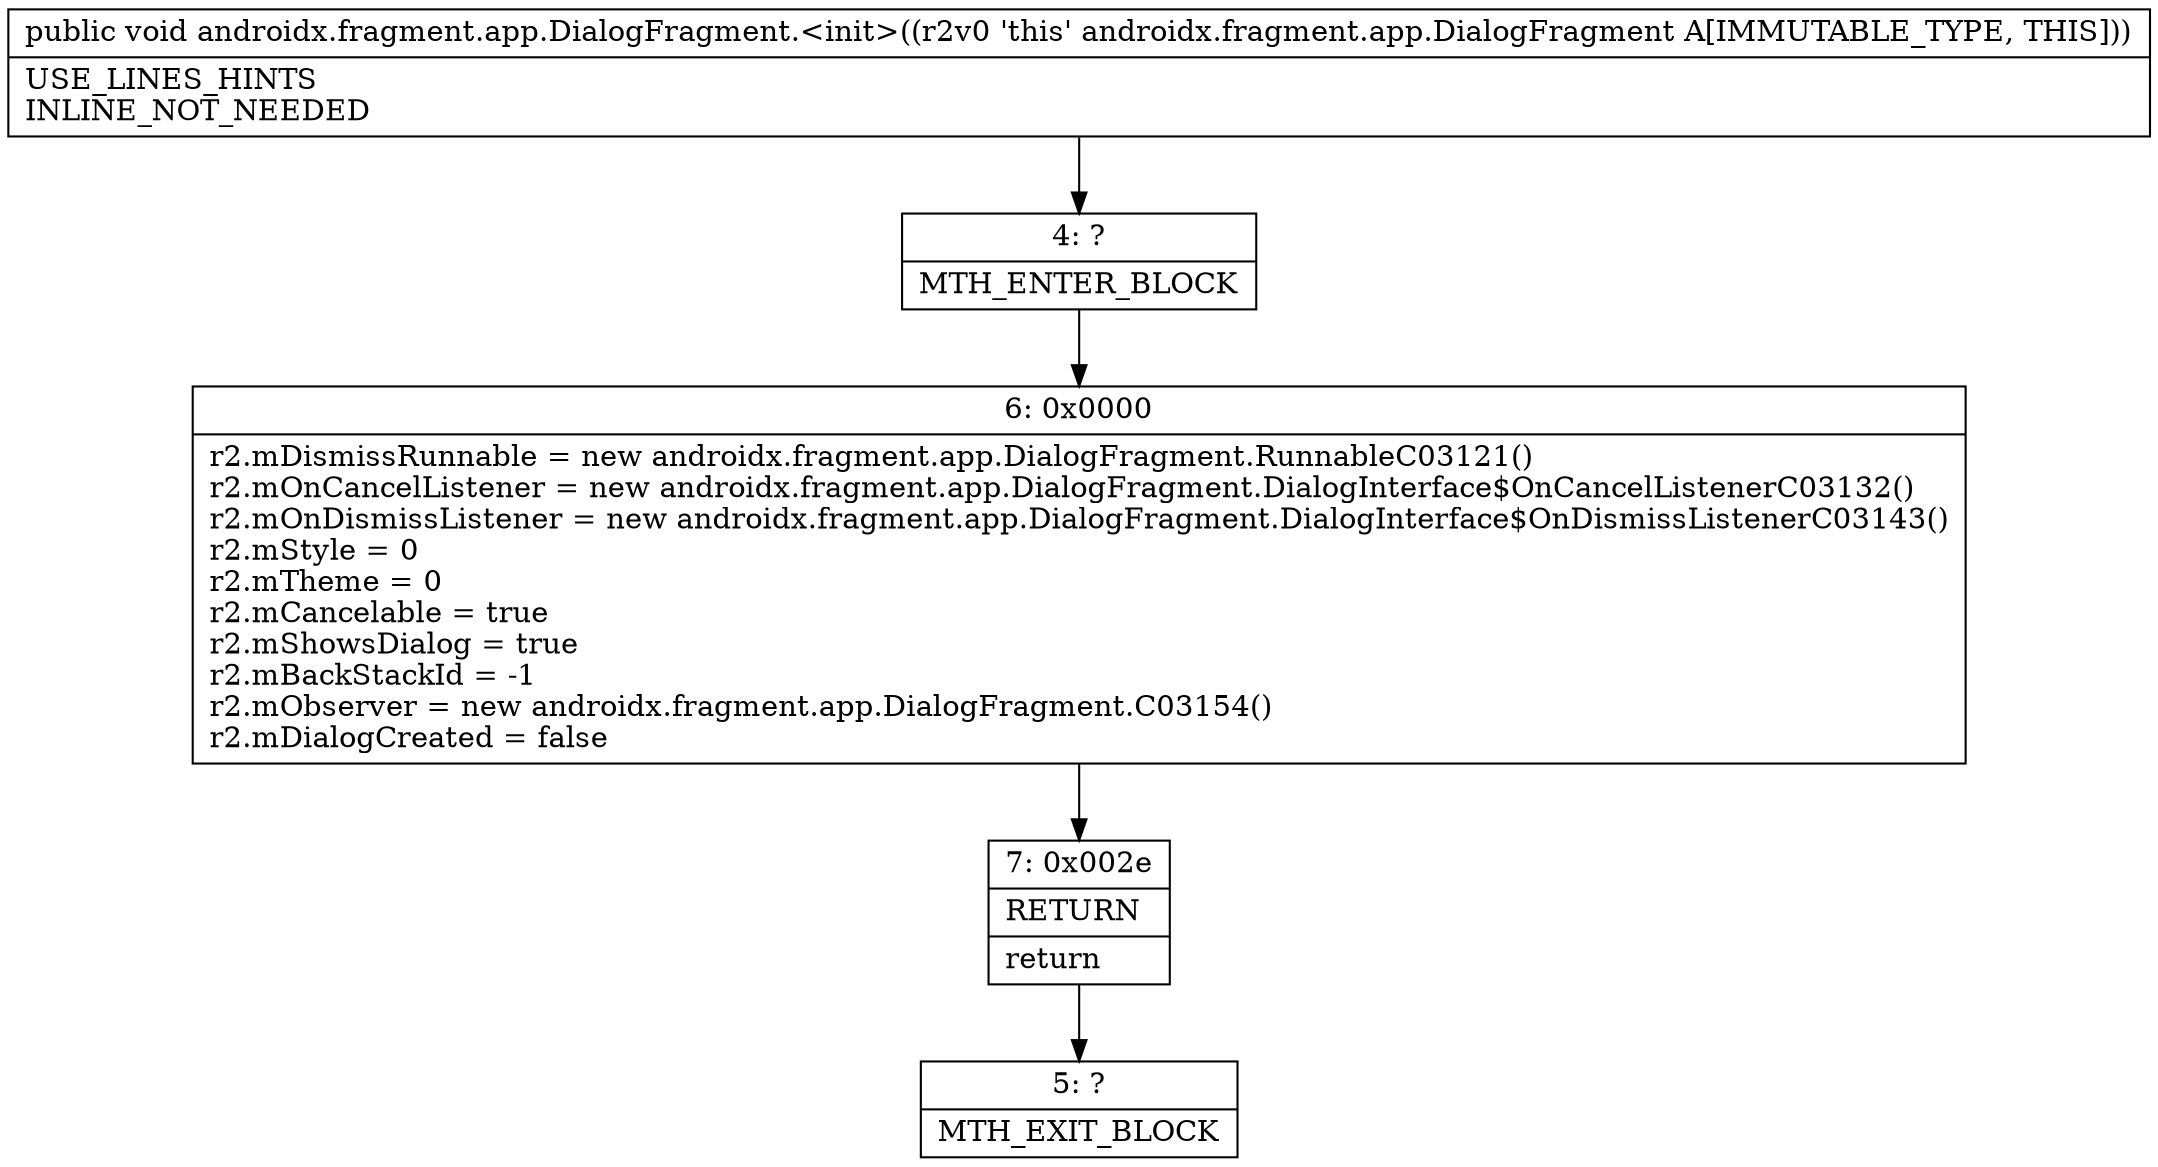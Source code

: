 digraph "CFG forandroidx.fragment.app.DialogFragment.\<init\>()V" {
Node_4 [shape=record,label="{4\:\ ?|MTH_ENTER_BLOCK\l}"];
Node_6 [shape=record,label="{6\:\ 0x0000|r2.mDismissRunnable = new androidx.fragment.app.DialogFragment.RunnableC03121()\lr2.mOnCancelListener = new androidx.fragment.app.DialogFragment.DialogInterface$OnCancelListenerC03132()\lr2.mOnDismissListener = new androidx.fragment.app.DialogFragment.DialogInterface$OnDismissListenerC03143()\lr2.mStyle = 0\lr2.mTheme = 0\lr2.mCancelable = true\lr2.mShowsDialog = true\lr2.mBackStackId = \-1\lr2.mObserver = new androidx.fragment.app.DialogFragment.C03154()\lr2.mDialogCreated = false\l}"];
Node_7 [shape=record,label="{7\:\ 0x002e|RETURN\l|return\l}"];
Node_5 [shape=record,label="{5\:\ ?|MTH_EXIT_BLOCK\l}"];
MethodNode[shape=record,label="{public void androidx.fragment.app.DialogFragment.\<init\>((r2v0 'this' androidx.fragment.app.DialogFragment A[IMMUTABLE_TYPE, THIS]))  | USE_LINES_HINTS\lINLINE_NOT_NEEDED\l}"];
MethodNode -> Node_4;Node_4 -> Node_6;
Node_6 -> Node_7;
Node_7 -> Node_5;
}

